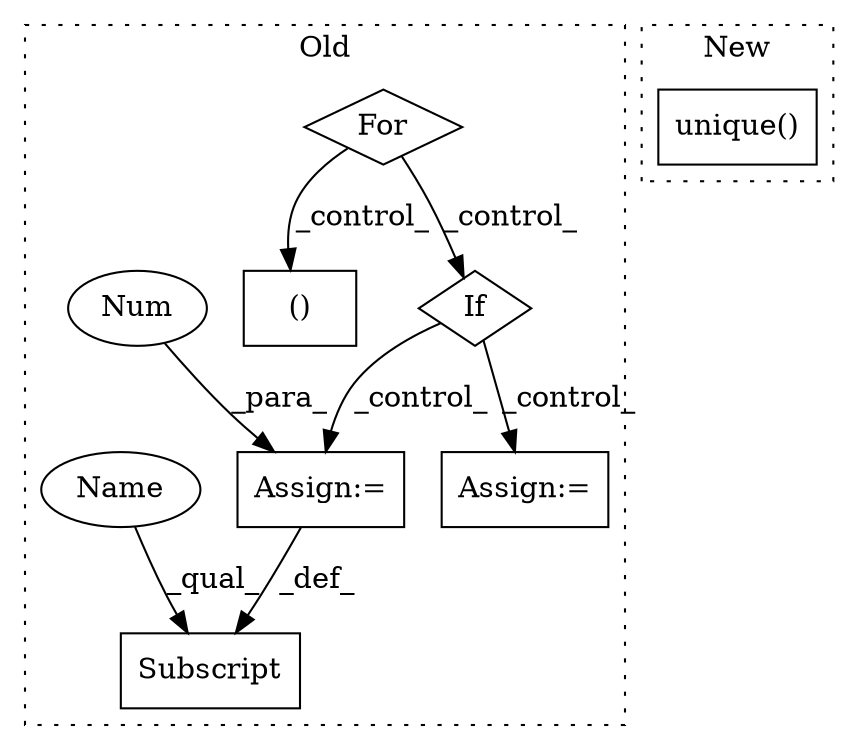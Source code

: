 digraph G {
subgraph cluster0 {
1 [label="For" a="107" s="25978,26026" l="4,18" shape="diamond"];
3 [label="()" a="54" s="26296" l="9" shape="box"];
4 [label="Assign:=" a="68" s="26371" l="3" shape="box"];
5 [label="Num" a="76" s="26374" l="1" shape="ellipse"];
6 [label="Assign:=" a="68" s="26306" l="3" shape="box"];
7 [label="If" a="96" s="26213" l="3" shape="diamond"];
8 [label="Subscript" a="63" s="26342,0" l="29,0" shape="box"];
9 [label="Name" a="87" s="26342" l="11" shape="ellipse"];
label = "Old";
style="dotted";
}
subgraph cluster1 {
2 [label="unique()" a="75" s="26277" l="64" shape="box"];
label = "New";
style="dotted";
}
1 -> 3 [label="_control_"];
1 -> 7 [label="_control_"];
4 -> 8 [label="_def_"];
5 -> 4 [label="_para_"];
7 -> 4 [label="_control_"];
7 -> 6 [label="_control_"];
9 -> 8 [label="_qual_"];
}